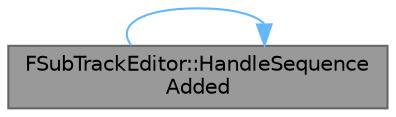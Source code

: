 digraph "FSubTrackEditor::HandleSequenceAdded"
{
 // INTERACTIVE_SVG=YES
 // LATEX_PDF_SIZE
  bgcolor="transparent";
  edge [fontname=Helvetica,fontsize=10,labelfontname=Helvetica,labelfontsize=10];
  node [fontname=Helvetica,fontsize=10,shape=box,height=0.2,width=0.4];
  rankdir="LR";
  Node1 [id="Node000001",label="FSubTrackEditor::HandleSequence\lAdded",height=0.2,width=0.4,color="gray40", fillcolor="grey60", style="filled", fontcolor="black",tooltip="Callback for AnimatablePropertyChanged in HandleAssetAdded."];
  Node1 -> Node1 [id="edge1_Node000001_Node000001",color="steelblue1",style="solid",tooltip=" "];
}
